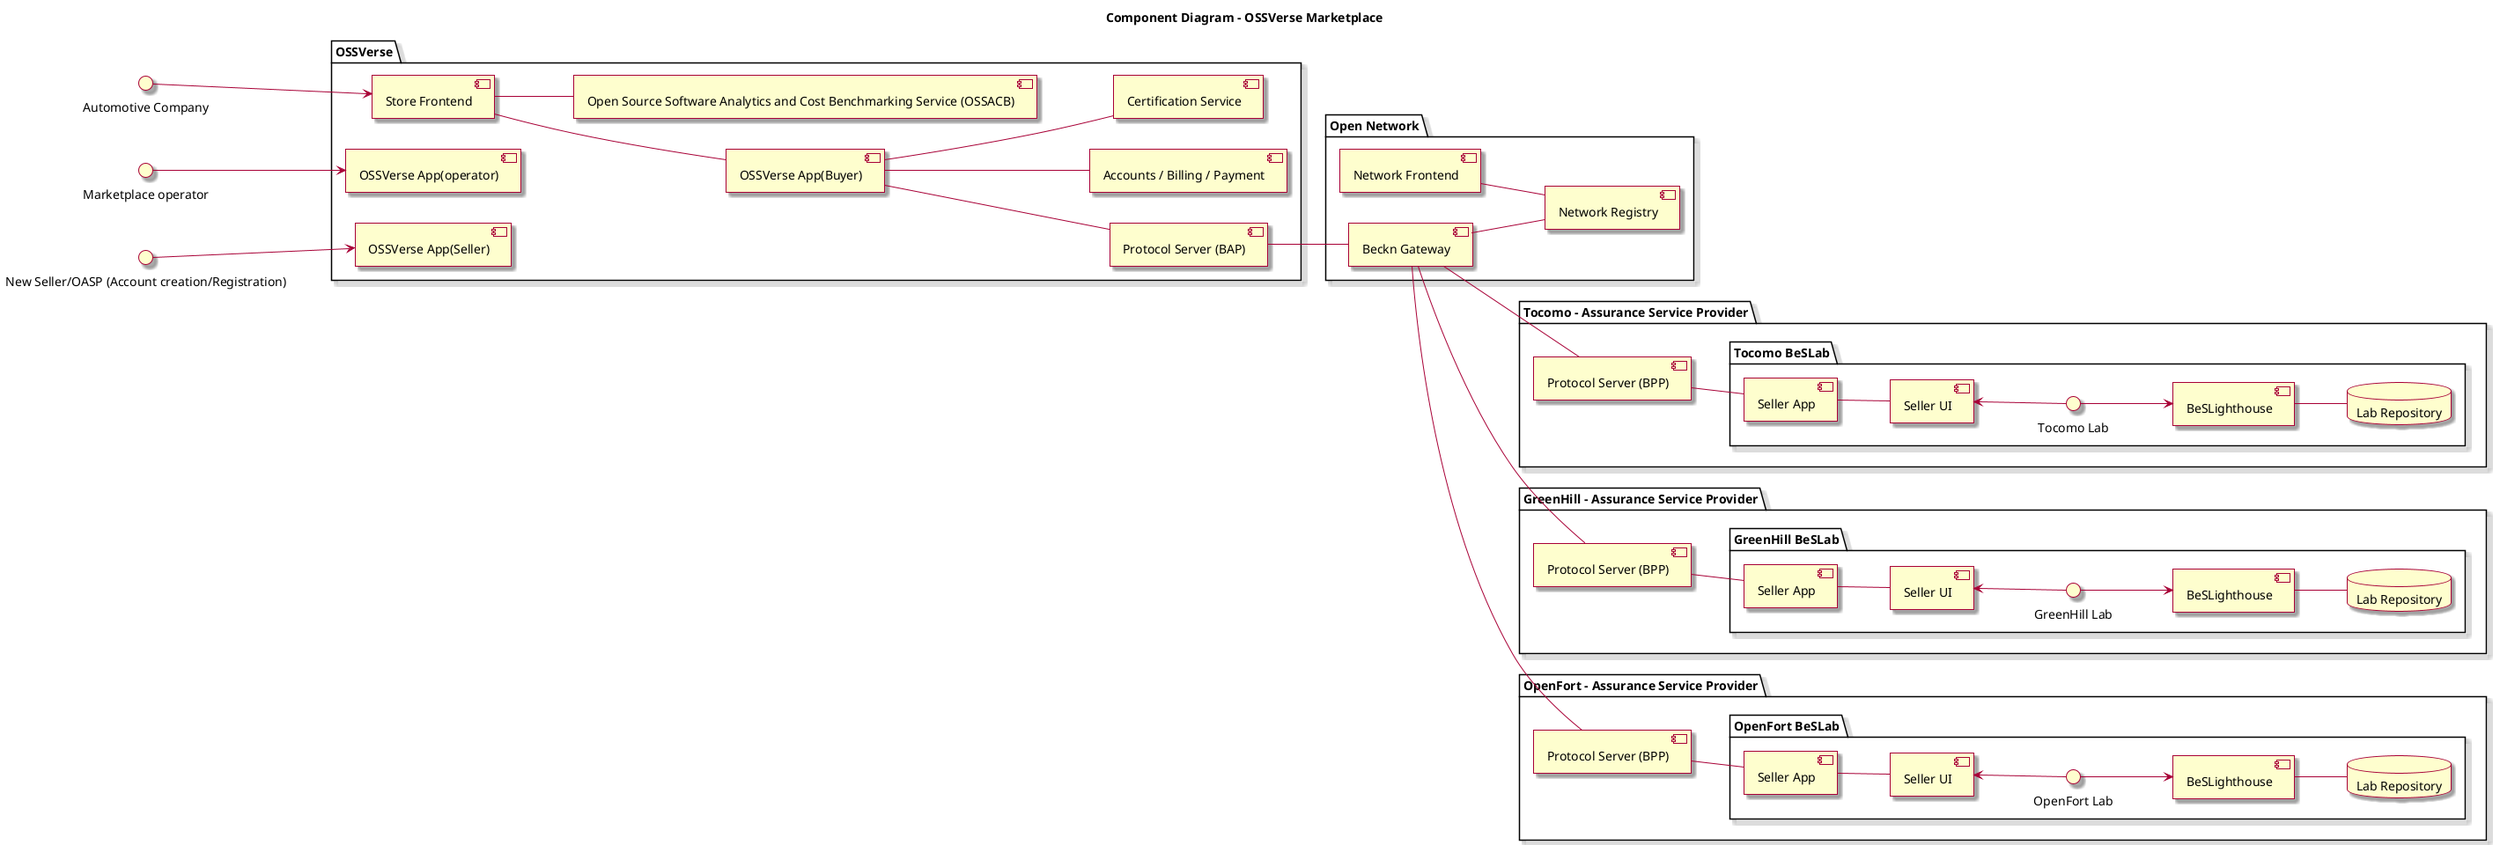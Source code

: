 @startuml

title Component Diagram - OSSVerse Marketplace

skin rose

left to right direction

package "OSSVerse" {
  component [Store Frontend] as comp1
  component [OSSVerse App(Buyer)] as comp2
  component [OSSVerse App(Seller)] as comp25
  component [OSSVerse App(operator)] as comp26
  component [Protocol Server (BAP)] as comp3
  component [Accounts / Billing / Payment] as comp21
  component [Certification Service] as comp23
  component [Open Source Software Analytics and Cost Benchmarking Service (OSSACB)] as comp24

  comp1 -- comp24
  comp1 -- comp2
  comp2 -- comp3
  comp2 -- comp21
  comp2 -- comp23
}

"Automotive Company" --> comp1
"Marketplace operator" --> comp26
"New Seller/OASP (Account creation/Registration)" --> comp25


package "Open Network" {
  component [Network Frontend] as comp22
  component [Beckn Gateway] as comp4
  database [Network Registry] as comp5
  comp3 -- comp4
  comp4 -- comp5
  comp22 -- comp5
}

package "Tocomo - Assurance Service Provider" {
  component [Protocol Server (BPP)] as comp6
  package "Tocomo BeSLab" {
    component [Seller App] as comp7
    component [Seller UI] as comp8
    component [BeSLighthouse] as comp9
    database "Lab Repository" as comp10
    comp8 <-- "Tocomo Lab"
    "Tocomo Lab" --> comp9
    comp9 -- comp10
  }
  comp4 -- comp6
  comp6 -- comp7
  comp7 -- comp8
}

package "GreenHill - Assurance Service Provider" {
  component [Protocol Server (BPP)] as comp11
  package "GreenHill BeSLab" {
    component [Seller App] as comp12
    component [Seller UI] as comp13
    component [BeSLighthouse] as comp14
    database "Lab Repository" as comp15
    comp13 <-- "GreenHill Lab"
    "GreenHill Lab" --> comp14
    comp14 -- comp15
  }
  comp4 -- comp11
  comp11 -- comp12
  comp12 -- comp13
}

package "OpenFort - Assurance Service Provider" {
  component [Protocol Server (BPP)] as comp16
  package "OpenFort BeSLab" {
    component [Seller App] as comp17
    component [Seller UI] as comp18
    component [BeSLighthouse] as comp19
    database "Lab Repository" as comp20
    comp18 <-- "OpenFort Lab"
    "OpenFort Lab" --> comp19
    comp19 -- comp20
  }
  comp4 -- comp16
  comp16 -- comp17
  comp17 -- comp18
}

@enduml
